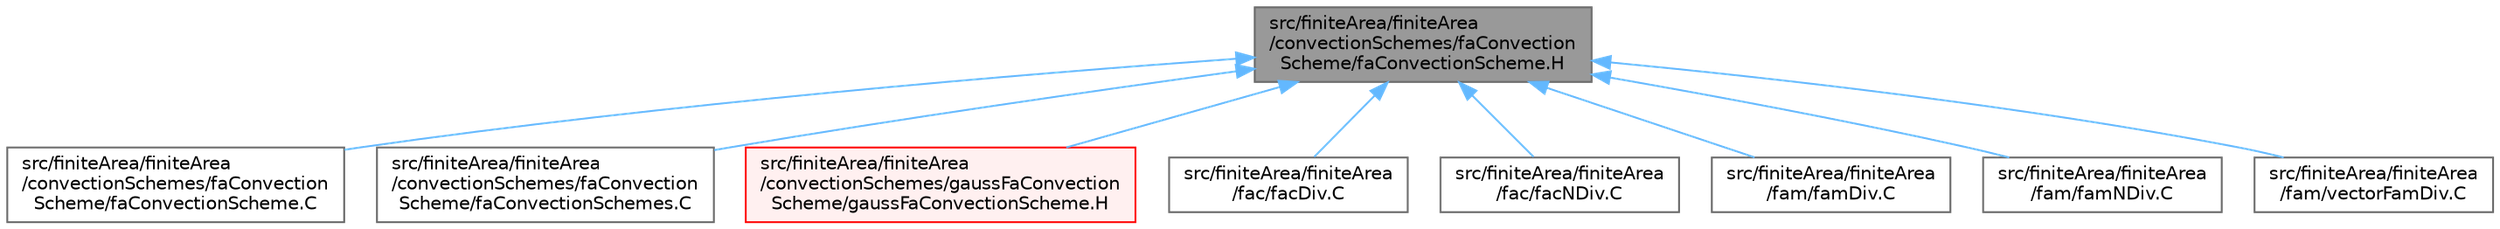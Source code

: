 digraph "src/finiteArea/finiteArea/convectionSchemes/faConvectionScheme/faConvectionScheme.H"
{
 // LATEX_PDF_SIZE
  bgcolor="transparent";
  edge [fontname=Helvetica,fontsize=10,labelfontname=Helvetica,labelfontsize=10];
  node [fontname=Helvetica,fontsize=10,shape=box,height=0.2,width=0.4];
  Node1 [id="Node000001",label="src/finiteArea/finiteArea\l/convectionSchemes/faConvection\lScheme/faConvectionScheme.H",height=0.2,width=0.4,color="gray40", fillcolor="grey60", style="filled", fontcolor="black",tooltip=" "];
  Node1 -> Node2 [id="edge1_Node000001_Node000002",dir="back",color="steelblue1",style="solid",tooltip=" "];
  Node2 [id="Node000002",label="src/finiteArea/finiteArea\l/convectionSchemes/faConvection\lScheme/faConvectionScheme.C",height=0.2,width=0.4,color="grey40", fillcolor="white", style="filled",URL="$faConvectionScheme_8C.html",tooltip=" "];
  Node1 -> Node3 [id="edge2_Node000001_Node000003",dir="back",color="steelblue1",style="solid",tooltip=" "];
  Node3 [id="Node000003",label="src/finiteArea/finiteArea\l/convectionSchemes/faConvection\lScheme/faConvectionSchemes.C",height=0.2,width=0.4,color="grey40", fillcolor="white", style="filled",URL="$faConvectionSchemes_8C.html",tooltip=" "];
  Node1 -> Node4 [id="edge3_Node000001_Node000004",dir="back",color="steelblue1",style="solid",tooltip=" "];
  Node4 [id="Node000004",label="src/finiteArea/finiteArea\l/convectionSchemes/gaussFaConvection\lScheme/gaussFaConvectionScheme.H",height=0.2,width=0.4,color="red", fillcolor="#FFF0F0", style="filled",URL="$gaussFaConvectionScheme_8H.html",tooltip=" "];
  Node1 -> Node7 [id="edge4_Node000001_Node000007",dir="back",color="steelblue1",style="solid",tooltip=" "];
  Node7 [id="Node000007",label="src/finiteArea/finiteArea\l/fac/facDiv.C",height=0.2,width=0.4,color="grey40", fillcolor="white", style="filled",URL="$facDiv_8C.html",tooltip=" "];
  Node1 -> Node8 [id="edge5_Node000001_Node000008",dir="back",color="steelblue1",style="solid",tooltip=" "];
  Node8 [id="Node000008",label="src/finiteArea/finiteArea\l/fac/facNDiv.C",height=0.2,width=0.4,color="grey40", fillcolor="white", style="filled",URL="$facNDiv_8C.html",tooltip=" "];
  Node1 -> Node9 [id="edge6_Node000001_Node000009",dir="back",color="steelblue1",style="solid",tooltip=" "];
  Node9 [id="Node000009",label="src/finiteArea/finiteArea\l/fam/famDiv.C",height=0.2,width=0.4,color="grey40", fillcolor="white", style="filled",URL="$famDiv_8C.html",tooltip=" "];
  Node1 -> Node10 [id="edge7_Node000001_Node000010",dir="back",color="steelblue1",style="solid",tooltip=" "];
  Node10 [id="Node000010",label="src/finiteArea/finiteArea\l/fam/famNDiv.C",height=0.2,width=0.4,color="grey40", fillcolor="white", style="filled",URL="$famNDiv_8C.html",tooltip=" "];
  Node1 -> Node11 [id="edge8_Node000001_Node000011",dir="back",color="steelblue1",style="solid",tooltip=" "];
  Node11 [id="Node000011",label="src/finiteArea/finiteArea\l/fam/vectorFamDiv.C",height=0.2,width=0.4,color="grey40", fillcolor="white", style="filled",URL="$vectorFamDiv_8C.html",tooltip=" "];
}
